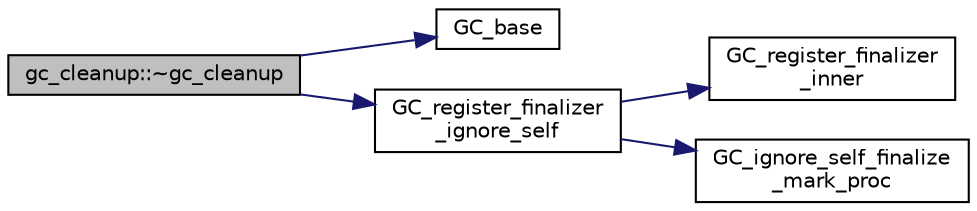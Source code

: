 digraph "gc_cleanup::~gc_cleanup"
{
  edge [fontname="Helvetica",fontsize="10",labelfontname="Helvetica",labelfontsize="10"];
  node [fontname="Helvetica",fontsize="10",shape=record];
  rankdir="LR";
  Node7 [label="gc_cleanup::~gc_cleanup",height=0.2,width=0.4,color="black", fillcolor="grey75", style="filled", fontcolor="black"];
  Node7 -> Node8 [color="midnightblue",fontsize="10",style="solid",fontname="Helvetica"];
  Node8 [label="GC_base",height=0.2,width=0.4,color="black", fillcolor="white", style="filled",URL="$d1/dd1/3rd_party_2gc_2include_2gc_8h.html#a8b93cd0c8d9c312bbdf0e679d10b680a"];
  Node7 -> Node9 [color="midnightblue",fontsize="10",style="solid",fontname="Helvetica"];
  Node9 [label="GC_register_finalizer\l_ignore_self",height=0.2,width=0.4,color="black", fillcolor="white", style="filled",URL="$d3/d1e/finalize_8c.html#a8e941f295c39454e8adf37c19a9e52ea"];
  Node9 -> Node10 [color="midnightblue",fontsize="10",style="solid",fontname="Helvetica"];
  Node10 [label="GC_register_finalizer\l_inner",height=0.2,width=0.4,color="black", fillcolor="white", style="filled",URL="$d3/d1e/finalize_8c.html#ab55c7b28e0047a802bf670c3240af122"];
  Node9 -> Node11 [color="midnightblue",fontsize="10",style="solid",fontname="Helvetica"];
  Node11 [label="GC_ignore_self_finalize\l_mark_proc",height=0.2,width=0.4,color="black", fillcolor="white", style="filled",URL="$d3/d1e/finalize_8c.html#a994744afd8aa6a32145f61e8d76e6a36"];
}
